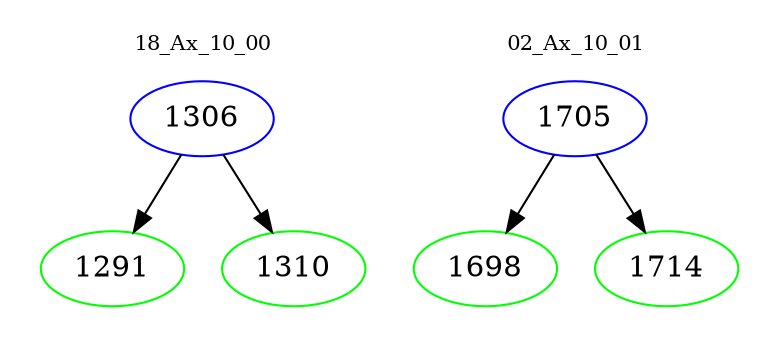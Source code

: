 digraph{
subgraph cluster_0 {
color = white
label = "18_Ax_10_00";
fontsize=10;
T0_1306 [label="1306", color="blue"]
T0_1306 -> T0_1291 [color="black"]
T0_1291 [label="1291", color="green"]
T0_1306 -> T0_1310 [color="black"]
T0_1310 [label="1310", color="green"]
}
subgraph cluster_1 {
color = white
label = "02_Ax_10_01";
fontsize=10;
T1_1705 [label="1705", color="blue"]
T1_1705 -> T1_1698 [color="black"]
T1_1698 [label="1698", color="green"]
T1_1705 -> T1_1714 [color="black"]
T1_1714 [label="1714", color="green"]
}
}
